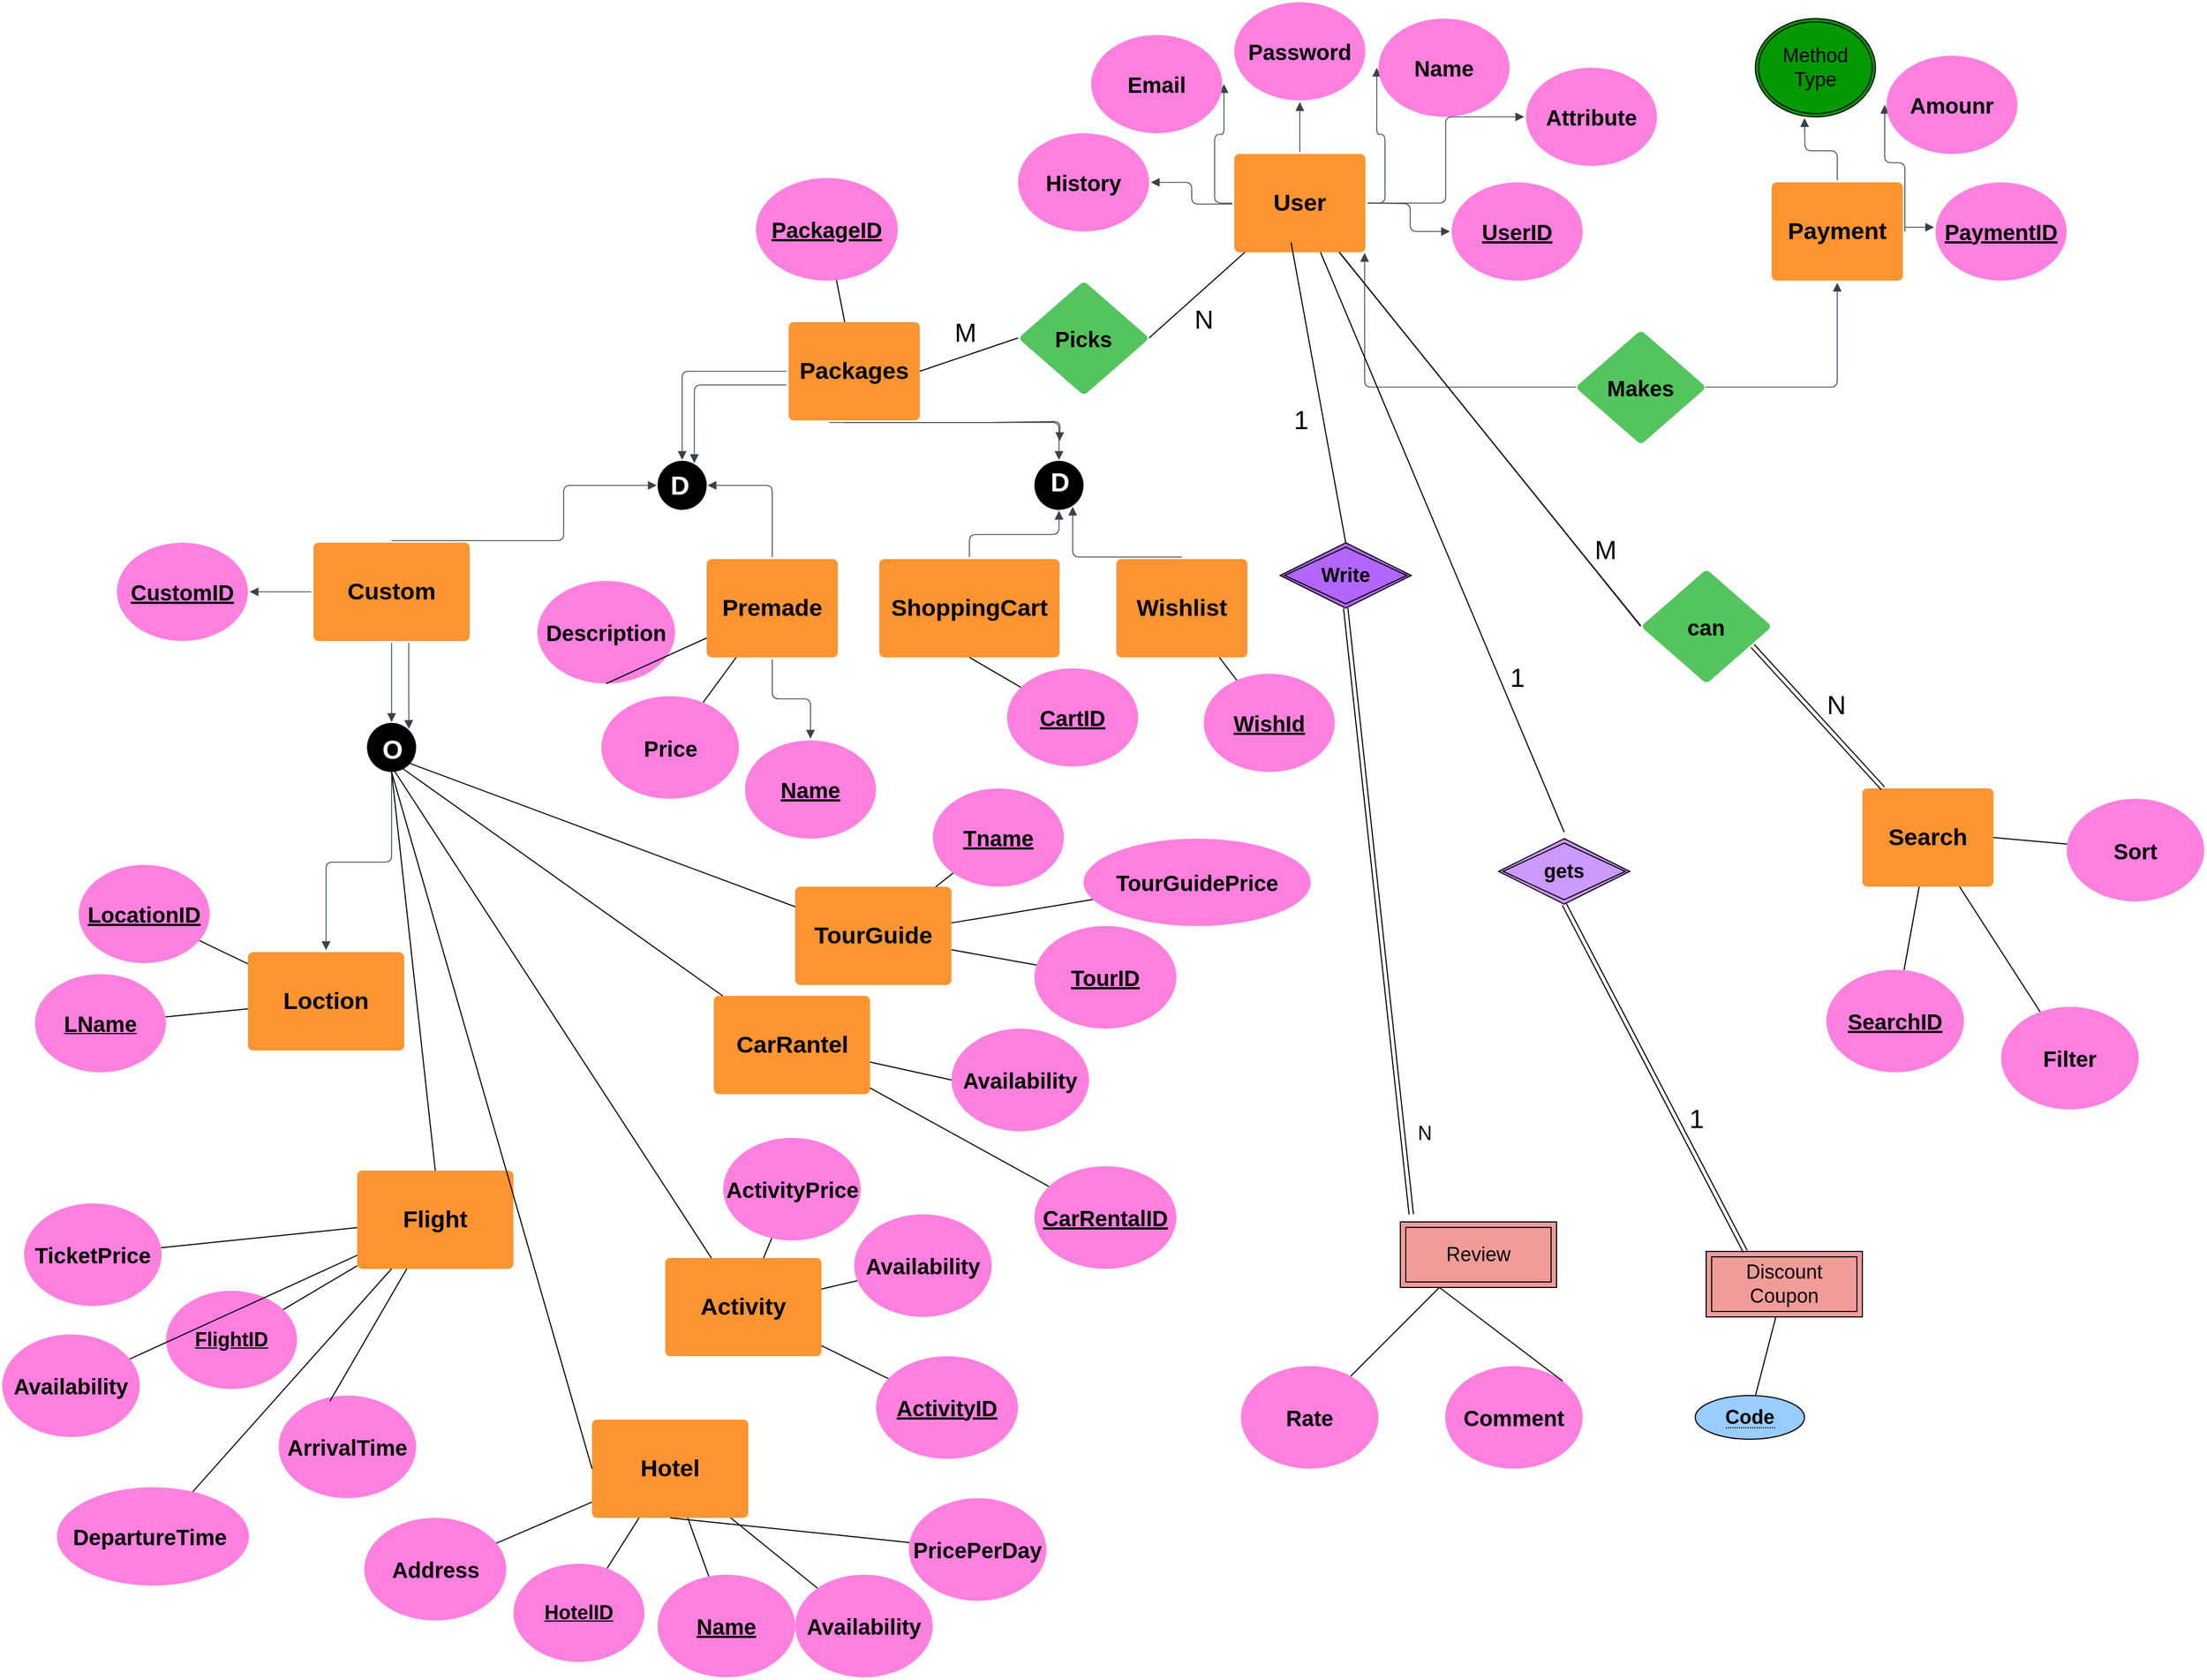 <mxfile version="24.6.4" type="github">
  <diagram name="Page-1" id="byTkU_CuafjEMVBh8lMS">
    <mxGraphModel dx="3119" dy="2663" grid="1" gridSize="10" guides="1" tooltips="1" connect="1" arrows="1" fold="1" page="1" pageScale="1" pageWidth="850" pageHeight="1100" math="0" shadow="0">
      <root>
        <mxCell id="0" />
        <mxCell id="1" parent="0" />
        <mxCell id="Vm0NTs8RJYQJ-9ndtkTR-4" value="Packages" style="html=1;overflow=block;blockSpacing=1;whiteSpace=wrap;fontSize=21.7;fontStyle=1;spacing=3.8;strokeColor=#unset;fillOpacity=100;rounded=1;absoluteArcSize=1;arcSize=9;fillColor=#fc9432;strokeWidth=3.8;lucidId=EXbSRTPvuF5~;" vertex="1" parent="1">
          <mxGeometry x="-30" y="-157" width="120" height="90" as="geometry" />
        </mxCell>
        <mxCell id="Vm0NTs8RJYQJ-9ndtkTR-5" value="Attribute" style="html=1;overflow=block;blockSpacing=1;whiteSpace=wrap;ellipse;fontSize=20;fontStyle=1;spacing=3.8;strokeColor=#unset;fillOpacity=100;rounded=1;absoluteArcSize=1;arcSize=9;fillColor=#ff80df;strokeWidth=3;lucidId=LXbST5yNqJqy;" vertex="1" parent="1">
          <mxGeometry x="645" y="-390" width="120" height="90" as="geometry" />
        </mxCell>
        <mxCell id="Vm0NTs8RJYQJ-9ndtkTR-7" value="User" style="html=1;overflow=block;blockSpacing=1;whiteSpace=wrap;fontSize=21.7;fontStyle=1;spacing=3.8;strokeColor=#unset;fillOpacity=100;rounded=1;absoluteArcSize=1;arcSize=9;fillColor=#fc9432;strokeWidth=3.8;lucidId=YZbSYnz.0J.2;" vertex="1" parent="1">
          <mxGeometry x="378" y="-311" width="120" height="90" as="geometry" />
        </mxCell>
        <mxCell id="Vm0NTs8RJYQJ-9ndtkTR-8" value="" style="html=1;jettySize=18;whiteSpace=wrap;fontSize=13;strokeColor=#3a414a;strokeOpacity=100;strokeWidth=0.8;rounded=1;arcSize=12;edgeStyle=orthogonalEdgeStyle;startArrow=none;endArrow=block;endFill=1;exitX=1.016;exitY=0.5;exitPerimeter=0;entryX=-0.013;entryY=0.5;entryPerimeter=0;lucidId=7ZbSB_53zHlx;" edge="1" parent="1" source="Vm0NTs8RJYQJ-9ndtkTR-7" target="Vm0NTs8RJYQJ-9ndtkTR-9">
          <mxGeometry width="100" height="100" relative="1" as="geometry">
            <Array as="points" />
          </mxGeometry>
        </mxCell>
        <mxCell id="Vm0NTs8RJYQJ-9ndtkTR-9" value="Name" style="html=1;overflow=block;blockSpacing=1;whiteSpace=wrap;ellipse;fontSize=20;fontStyle=1;spacing=3.8;strokeColor=#unset;fillOpacity=100;rounded=1;absoluteArcSize=1;arcSize=9;fillColor=#ff80df;strokeWidth=3;lucidId=.ZbSdwqlzhHT;" vertex="1" parent="1">
          <mxGeometry x="510" y="-435" width="120" height="90" as="geometry" />
        </mxCell>
        <mxCell id="Vm0NTs8RJYQJ-9ndtkTR-10" value="" style="html=1;jettySize=18;whiteSpace=wrap;fontSize=13;strokeColor=#3a414a;strokeOpacity=100;strokeWidth=0.8;rounded=1;arcSize=12;edgeStyle=orthogonalEdgeStyle;startArrow=none;endArrow=block;endFill=1;exitX=0.5;exitY=-0.021;exitPerimeter=0;entryX=0.5;entryY=1.017;entryPerimeter=0;lucidId=z0bSmeC-49aR;" edge="1" parent="1" source="Vm0NTs8RJYQJ-9ndtkTR-7" target="Vm0NTs8RJYQJ-9ndtkTR-11">
          <mxGeometry width="100" height="100" relative="1" as="geometry">
            <Array as="points" />
          </mxGeometry>
        </mxCell>
        <mxCell id="Vm0NTs8RJYQJ-9ndtkTR-11" value="Password" style="html=1;overflow=block;blockSpacing=1;whiteSpace=wrap;ellipse;fontSize=20;fontStyle=1;spacing=3.8;strokeColor=#unset;fillOpacity=100;rounded=1;absoluteArcSize=1;arcSize=9;fillColor=#ff80df;strokeWidth=3;lucidId=B0bS5aiGuGeA;" vertex="1" parent="1">
          <mxGeometry x="378" y="-450" width="120" height="90" as="geometry" />
        </mxCell>
        <mxCell id="Vm0NTs8RJYQJ-9ndtkTR-12" value="" style="html=1;jettySize=18;whiteSpace=wrap;fontSize=13;strokeColor=#3a414a;strokeOpacity=100;strokeWidth=0.8;rounded=1;arcSize=12;edgeStyle=orthogonalEdgeStyle;startArrow=none;endArrow=block;endFill=1;exitX=-0.016;exitY=0.5;exitPerimeter=0;entryX=1.013;entryY=0.5;entryPerimeter=0;lucidId=P0bSBHweQ1nK;" edge="1" parent="1" source="Vm0NTs8RJYQJ-9ndtkTR-7" target="Vm0NTs8RJYQJ-9ndtkTR-13">
          <mxGeometry width="100" height="100" relative="1" as="geometry">
            <Array as="points" />
          </mxGeometry>
        </mxCell>
        <mxCell id="Vm0NTs8RJYQJ-9ndtkTR-13" value="Email" style="html=1;overflow=block;blockSpacing=1;whiteSpace=wrap;ellipse;fontSize=20;fontStyle=1;spacing=3.8;strokeColor=#unset;fillOpacity=100;rounded=1;absoluteArcSize=1;arcSize=9;fillColor=#ff80df;strokeWidth=3;lucidId=Q0bS8uSgB5ad;" vertex="1" parent="1">
          <mxGeometry x="247" y="-420" width="120" height="90" as="geometry" />
        </mxCell>
        <mxCell id="Vm0NTs8RJYQJ-9ndtkTR-14" value="History" style="html=1;overflow=block;blockSpacing=1;whiteSpace=wrap;ellipse;fontSize=20;fontStyle=1;spacing=3.8;strokeColor=#unset;fillOpacity=100;rounded=1;absoluteArcSize=1;arcSize=9;fillColor=#ff80df;strokeWidth=3;lucidId=40bSq5ca8X3i;" vertex="1" parent="1">
          <mxGeometry x="180" y="-330" width="120" height="90" as="geometry" />
        </mxCell>
        <mxCell id="Vm0NTs8RJYQJ-9ndtkTR-15" value="" style="html=1;jettySize=18;whiteSpace=wrap;fontSize=13;strokeColor=#3a414a;strokeOpacity=100;strokeWidth=0.8;rounded=1;arcSize=12;edgeStyle=orthogonalEdgeStyle;startArrow=none;endArrow=block;endFill=1;exitX=1.016;exitY=0.5;exitPerimeter=0;entryX=-0.013;entryY=0.5;entryPerimeter=0;lucidId=g2bSK4_5geZV;" edge="1" parent="1" source="Vm0NTs8RJYQJ-9ndtkTR-7" target="Vm0NTs8RJYQJ-9ndtkTR-5">
          <mxGeometry width="100" height="100" relative="1" as="geometry">
            <Array as="points" />
          </mxGeometry>
        </mxCell>
        <mxCell id="Vm0NTs8RJYQJ-9ndtkTR-16" value="" style="html=1;jettySize=18;whiteSpace=wrap;fontSize=13;strokeColor=#3a414a;strokeOpacity=100;strokeWidth=0.8;rounded=1;arcSize=12;edgeStyle=orthogonalEdgeStyle;startArrow=none;endArrow=block;endFill=1;exitX=-0.016;exitY=0.51;exitPerimeter=0;entryX=1.013;entryY=0.5;entryPerimeter=0;lucidId=s2bSZxYVvQl6;" edge="1" parent="1" source="Vm0NTs8RJYQJ-9ndtkTR-7" target="Vm0NTs8RJYQJ-9ndtkTR-14">
          <mxGeometry width="100" height="100" relative="1" as="geometry">
            <Array as="points" />
          </mxGeometry>
        </mxCell>
        <mxCell id="Vm0NTs8RJYQJ-9ndtkTR-17" value="UserID" style="html=1;overflow=block;blockSpacing=1;whiteSpace=wrap;ellipse;fontSize=20;fontStyle=5;spacing=3.8;strokeColor=#unset;fillOpacity=100;rounded=1;absoluteArcSize=1;arcSize=9;fillColor=#ff80df;strokeWidth=3;lucidId=K2bSB_i5KHz1;" vertex="1" parent="1">
          <mxGeometry x="577" y="-285" width="120" height="90" as="geometry" />
        </mxCell>
        <mxCell id="Vm0NTs8RJYQJ-9ndtkTR-18" value="" style="html=1;jettySize=18;whiteSpace=wrap;fontSize=13;strokeColor=#3a414a;strokeOpacity=100;strokeWidth=0.8;rounded=1;arcSize=12;edgeStyle=orthogonalEdgeStyle;startArrow=none;endArrow=block;endFill=1;entryX=-0.013;entryY=0.5;entryPerimeter=0;lucidId=p3bSpB0GtI6B;" edge="1" parent="1" target="Vm0NTs8RJYQJ-9ndtkTR-17">
          <mxGeometry width="100" height="100" relative="1" as="geometry">
            <Array as="points" />
            <mxPoint x="500" y="-266" as="sourcePoint" />
          </mxGeometry>
        </mxCell>
        <mxCell id="Vm0NTs8RJYQJ-9ndtkTR-19" value="Payment" style="html=1;overflow=block;blockSpacing=1;whiteSpace=wrap;fontSize=21.7;fontStyle=1;spacing=3.8;strokeColor=#unset;fillOpacity=100;rounded=1;absoluteArcSize=1;arcSize=9;fillColor=#fc9432;strokeWidth=3.8;lucidId=H3bSISB6gANE;" vertex="1" parent="1">
          <mxGeometry x="870" y="-285" width="120" height="90" as="geometry" />
        </mxCell>
        <mxCell id="Vm0NTs8RJYQJ-9ndtkTR-20" value="" style="html=1;jettySize=18;whiteSpace=wrap;fontSize=13;strokeColor=#3a414a;strokeOpacity=100;strokeWidth=0.8;rounded=1;arcSize=12;edgeStyle=orthogonalEdgeStyle;startArrow=none;endArrow=block;endFill=1;exitX=1.016;exitY=0.5;exitPerimeter=0;entryX=-0.013;entryY=0.5;entryPerimeter=0;lucidId=S3bS1qOYDaAQ;" edge="1" parent="1" source="Vm0NTs8RJYQJ-9ndtkTR-19" target="Vm0NTs8RJYQJ-9ndtkTR-21">
          <mxGeometry width="100" height="100" relative="1" as="geometry">
            <Array as="points" />
          </mxGeometry>
        </mxCell>
        <mxCell id="Vm0NTs8RJYQJ-9ndtkTR-21" value="Amounr" style="html=1;overflow=block;blockSpacing=1;whiteSpace=wrap;ellipse;fontSize=20;fontStyle=1;spacing=3.8;strokeColor=#unset;fillOpacity=100;rounded=1;absoluteArcSize=1;arcSize=9;fillColor=#ff80df;strokeWidth=3;lucidId=T3bSajYixnc.;" vertex="1" parent="1">
          <mxGeometry x="975" y="-401" width="120" height="90" as="geometry" />
        </mxCell>
        <mxCell id="Vm0NTs8RJYQJ-9ndtkTR-22" value="" style="html=1;jettySize=18;whiteSpace=wrap;fontSize=13;strokeColor=#3a414a;strokeOpacity=100;strokeWidth=0.8;rounded=1;arcSize=12;edgeStyle=orthogonalEdgeStyle;startArrow=none;endArrow=block;endFill=1;exitX=0.5;exitY=-0.021;exitPerimeter=0;entryX=0.5;entryY=1.013;entryPerimeter=0;lucidId=73bSU-ACj_br;" edge="1" parent="1" source="Vm0NTs8RJYQJ-9ndtkTR-19">
          <mxGeometry width="100" height="100" relative="1" as="geometry">
            <Array as="points" />
            <mxPoint x="900" y="-343.83" as="targetPoint" />
          </mxGeometry>
        </mxCell>
        <mxCell id="Vm0NTs8RJYQJ-9ndtkTR-24" value="PaymentID" style="html=1;overflow=block;blockSpacing=1;whiteSpace=wrap;ellipse;fontSize=20;fontStyle=5;spacing=3.8;strokeColor=#unset;fillOpacity=100;rounded=1;absoluteArcSize=1;arcSize=9;fillColor=#ff80df;strokeWidth=3;lucidId=o4bSwxFCyNxO;" vertex="1" parent="1">
          <mxGeometry x="1020" y="-285" width="120" height="90" as="geometry" />
        </mxCell>
        <mxCell id="Vm0NTs8RJYQJ-9ndtkTR-25" value="" style="html=1;jettySize=18;whiteSpace=wrap;fontSize=13;strokeColor=#3a414a;strokeOpacity=100;strokeWidth=0.8;rounded=1;arcSize=12;edgeStyle=orthogonalEdgeStyle;startArrow=none;endArrow=block;endFill=1;exitX=1.016;exitY=0.457;exitPerimeter=0;entryX=-0.011;entryY=0.457;entryPerimeter=0;lucidId=c5bSAEdrJj4_;" edge="1" parent="1" source="Vm0NTs8RJYQJ-9ndtkTR-19" target="Vm0NTs8RJYQJ-9ndtkTR-24">
          <mxGeometry width="100" height="100" relative="1" as="geometry">
            <Array as="points" />
          </mxGeometry>
        </mxCell>
        <mxCell id="Vm0NTs8RJYQJ-9ndtkTR-26" value="Makes" style="html=1;overflow=block;blockSpacing=1;whiteSpace=wrap;shape=rhombus;fontSize=20;fontStyle=1;spacing=3.8;strokeColor=#unset;fillOpacity=100;rounded=1;absoluteArcSize=1;arcSize=9;fillColor=#54c45e;strokeWidth=2.3;lucidId=t5bSBTf5RIRk;" vertex="1" parent="1">
          <mxGeometry x="690" y="-150" width="120" height="105" as="geometry" />
        </mxCell>
        <mxCell id="Vm0NTs8RJYQJ-9ndtkTR-27" value="" style="html=1;jettySize=18;whiteSpace=wrap;fontSize=13;strokeColor=#3a414a;strokeOpacity=100;strokeWidth=0.8;rounded=1;arcSize=12;edgeStyle=orthogonalEdgeStyle;startArrow=none;endArrow=block;endFill=1;exitX=0.992;exitY=0.5;exitPerimeter=0;entryX=0.5;entryY=1.021;entryPerimeter=0;lucidId=G5bSSvBuG59.;" edge="1" parent="1" source="Vm0NTs8RJYQJ-9ndtkTR-26" target="Vm0NTs8RJYQJ-9ndtkTR-19">
          <mxGeometry width="100" height="100" relative="1" as="geometry">
            <Array as="points" />
          </mxGeometry>
        </mxCell>
        <mxCell id="Vm0NTs8RJYQJ-9ndtkTR-28" value="" style="html=1;jettySize=18;whiteSpace=wrap;fontSize=13;strokeColor=#3a414a;strokeOpacity=100;strokeWidth=0.8;rounded=1;arcSize=12;edgeStyle=orthogonalEdgeStyle;startArrow=none;endArrow=block;endFill=1;exitX=0.008;exitY=0.5;exitPerimeter=0;entryX=0.994;entryY=1.007;entryPerimeter=0;lucidId=P5bSblzbQpNB;" edge="1" parent="1" source="Vm0NTs8RJYQJ-9ndtkTR-26" target="Vm0NTs8RJYQJ-9ndtkTR-7">
          <mxGeometry width="100" height="100" relative="1" as="geometry">
            <Array as="points" />
          </mxGeometry>
        </mxCell>
        <mxCell id="Vm0NTs8RJYQJ-9ndtkTR-29" value="Picks" style="html=1;overflow=block;blockSpacing=1;whiteSpace=wrap;shape=rhombus;fontSize=20;fontStyle=1;spacing=3.8;strokeColor=#unset;fillOpacity=100;rounded=1;absoluteArcSize=1;arcSize=9;fillColor=#54c45e;strokeWidth=2.3;lucidId=t6bSnjCEv3h0;" vertex="1" parent="1">
          <mxGeometry x="180" y="-195" width="120" height="105" as="geometry" />
        </mxCell>
        <mxCell id="Vm0NTs8RJYQJ-9ndtkTR-32" value="" style="html=1;overflow=block;blockSpacing=1;whiteSpace=wrap;ellipse;fontSize=13;spacing=0;strokeColor=#unset;rounded=1;absoluteArcSize=1;arcSize=9;fillColor=#unset;strokeWidth=NaN;lucidId=Z7bSfsD_dlJJ;" vertex="1" parent="1">
          <mxGeometry x="-150" y="-30" width="45" height="45" as="geometry" />
        </mxCell>
        <mxCell id="Vm0NTs8RJYQJ-9ndtkTR-33" value="Custom" style="html=1;overflow=block;blockSpacing=1;whiteSpace=wrap;fontSize=21.7;fontStyle=1;spacing=3.8;strokeColor=#unset;fillOpacity=100;rounded=1;absoluteArcSize=1;arcSize=9;fillColor=#fc9432;strokeWidth=3.8;lucidId=c9bSj~b5tVVE;" vertex="1" parent="1">
          <mxGeometry x="-465" y="45" width="143" height="90" as="geometry" />
        </mxCell>
        <mxCell id="Vm0NTs8RJYQJ-9ndtkTR-34" value="Premade" style="html=1;overflow=block;blockSpacing=1;whiteSpace=wrap;fontSize=21.7;fontStyle=1;spacing=3.8;strokeColor=#unset;fillOpacity=100;rounded=1;absoluteArcSize=1;arcSize=9;fillColor=#fc9432;strokeWidth=3.8;lucidId=n9bSdfL6wLLt;" vertex="1" parent="1">
          <mxGeometry x="-105" y="60" width="120" height="90" as="geometry" />
        </mxCell>
        <mxCell id="Vm0NTs8RJYQJ-9ndtkTR-35" value="" style="html=1;jettySize=18;whiteSpace=wrap;fontSize=13;strokeColor=#3a414a;strokeOpacity=100;strokeWidth=0.8;rounded=1;arcSize=12;edgeStyle=orthogonalEdgeStyle;startArrow=none;endArrow=block;endFill=1;exitX=0.5;exitY=-0.021;exitPerimeter=0;entryX=-0.017;entryY=0.5;entryPerimeter=0;lucidId=X-bSeMrTPJao;" edge="1" parent="1" source="Vm0NTs8RJYQJ-9ndtkTR-33" target="Vm0NTs8RJYQJ-9ndtkTR-32">
          <mxGeometry width="100" height="100" relative="1" as="geometry">
            <Array as="points" />
          </mxGeometry>
        </mxCell>
        <mxCell id="Vm0NTs8RJYQJ-9ndtkTR-36" value="" style="html=1;jettySize=18;whiteSpace=wrap;fontSize=13;strokeColor=#3a414a;strokeOpacity=100;strokeWidth=0.8;rounded=1;arcSize=12;edgeStyle=orthogonalEdgeStyle;startArrow=none;endArrow=block;endFill=1;exitX=0.5;exitY=-0.021;exitPerimeter=0;entryX=1.017;entryY=0.5;entryPerimeter=0;lucidId=4-bSxH5LNiTz;" edge="1" parent="1" source="Vm0NTs8RJYQJ-9ndtkTR-34" target="Vm0NTs8RJYQJ-9ndtkTR-32">
          <mxGeometry width="100" height="100" relative="1" as="geometry">
            <Array as="points" />
          </mxGeometry>
        </mxCell>
        <mxCell id="Vm0NTs8RJYQJ-9ndtkTR-37" value="" style="html=1;jettySize=18;whiteSpace=wrap;fontSize=13;strokeColor=#3a414a;strokeOpacity=100;strokeWidth=0.8;rounded=1;arcSize=12;edgeStyle=orthogonalEdgeStyle;startArrow=none;endArrow=block;endFill=1;exitX=0.424;exitY=1.021;exitPerimeter=0;entryX=0.5;entryY=-0.017;entryPerimeter=0;lucidId=t_bS~11_V2eZ;" edge="1" parent="1" source="Vm0NTs8RJYQJ-9ndtkTR-4" target="Vm0NTs8RJYQJ-9ndtkTR-41">
          <mxGeometry width="100" height="100" relative="1" as="geometry">
            <Array as="points" />
          </mxGeometry>
        </mxCell>
        <mxCell id="Vm0NTs8RJYQJ-9ndtkTR-38" value="" style="html=1;jettySize=18;whiteSpace=wrap;fontSize=13;strokeColor=#3a414a;strokeOpacity=100;strokeWidth=0.8;rounded=1;arcSize=12;edgeStyle=orthogonalEdgeStyle;startArrow=none;endArrow=block;endFill=1;exitX=-0.016;exitY=0.5;exitPerimeter=0;entryX=0.5;entryY=-0.017;entryPerimeter=0;lucidId=d~bSR4m6u5LU;" edge="1" parent="1" source="Vm0NTs8RJYQJ-9ndtkTR-4" target="Vm0NTs8RJYQJ-9ndtkTR-32">
          <mxGeometry width="100" height="100" relative="1" as="geometry">
            <Array as="points" />
          </mxGeometry>
        </mxCell>
        <mxCell id="Vm0NTs8RJYQJ-9ndtkTR-39" value="" style="html=1;jettySize=18;whiteSpace=wrap;fontSize=13;strokeColor=#3a414a;strokeOpacity=100;strokeWidth=0.8;rounded=1;arcSize=12;edgeStyle=orthogonalEdgeStyle;startArrow=none;endArrow=block;endFill=1;exitX=-0.016;exitY=0.639;exitPerimeter=0;entryX=0.748;entryY=0.047;entryPerimeter=0;lucidId=V~bS01zuuZ.E;" edge="1" parent="1" source="Vm0NTs8RJYQJ-9ndtkTR-4" target="Vm0NTs8RJYQJ-9ndtkTR-32">
          <mxGeometry width="100" height="100" relative="1" as="geometry">
            <Array as="points" />
          </mxGeometry>
        </mxCell>
        <mxCell id="Vm0NTs8RJYQJ-9ndtkTR-40" value="ShoppingCart" style="html=1;overflow=block;blockSpacing=1;whiteSpace=wrap;fontSize=21.7;fontStyle=1;spacing=3.8;strokeColor=#unset;fillOpacity=100;rounded=1;absoluteArcSize=1;arcSize=9;fillColor=#fc9432;strokeWidth=3.8;lucidId=lacS7fBotPXL;" vertex="1" parent="1">
          <mxGeometry x="53" y="60" width="165" height="90" as="geometry" />
        </mxCell>
        <mxCell id="Vm0NTs8RJYQJ-9ndtkTR-41" value="" style="html=1;overflow=block;blockSpacing=1;whiteSpace=wrap;ellipse;fontSize=13;spacing=0;strokeColor=#unset;rounded=1;absoluteArcSize=1;arcSize=9;fillColor=#unset;strokeWidth=NaN;lucidId=ebcSCifTSt10;" vertex="1" parent="1">
          <mxGeometry x="195" y="-30" width="45" height="45" as="geometry" />
        </mxCell>
        <mxCell id="Vm0NTs8RJYQJ-9ndtkTR-42" value="" style="html=1;jettySize=18;whiteSpace=wrap;fontSize=13;strokeColor=#3a414a;strokeOpacity=100;strokeWidth=0.8;rounded=1;arcSize=12;edgeStyle=orthogonalEdgeStyle;startArrow=none;endArrow=block;endFill=1;exitX=0.308;exitY=1.021;exitPerimeter=0;lucidId=GbcSAAmsF-ua;" edge="1" parent="1" source="Vm0NTs8RJYQJ-9ndtkTR-4">
          <mxGeometry width="100" height="100" relative="1" as="geometry">
            <Array as="points" />
            <mxPoint x="218" y="-48" as="targetPoint" />
          </mxGeometry>
        </mxCell>
        <mxCell id="Vm0NTs8RJYQJ-9ndtkTR-43" value="" style="html=1;jettySize=18;whiteSpace=wrap;fontSize=13;strokeColor=#3a414a;strokeOpacity=100;strokeWidth=0.8;rounded=1;arcSize=12;edgeStyle=orthogonalEdgeStyle;startArrow=none;endArrow=block;endFill=1;exitX=0.5;exitY=-0.021;exitPerimeter=0;entryX=0.5;entryY=1.017;entryPerimeter=0;lucidId=pccSZMdmMqzK;" edge="1" parent="1" source="Vm0NTs8RJYQJ-9ndtkTR-40" target="Vm0NTs8RJYQJ-9ndtkTR-41">
          <mxGeometry width="100" height="100" relative="1" as="geometry">
            <Array as="points" />
          </mxGeometry>
        </mxCell>
        <mxCell id="Vm0NTs8RJYQJ-9ndtkTR-44" value="" style="html=1;jettySize=18;whiteSpace=wrap;fontSize=13;strokeColor=#3a414a;strokeOpacity=100;strokeWidth=0.8;rounded=1;arcSize=12;edgeStyle=orthogonalEdgeStyle;startArrow=none;endArrow=block;endFill=1;exitX=0.5;exitY=-0.021;exitPerimeter=0;entryX=0.779;entryY=0.935;entryPerimeter=0;lucidId=KccS8-PlDSSm;" edge="1" parent="1" source="Vm0NTs8RJYQJ-9ndtkTR-45" target="Vm0NTs8RJYQJ-9ndtkTR-41">
          <mxGeometry width="100" height="100" relative="1" as="geometry">
            <Array as="points" />
          </mxGeometry>
        </mxCell>
        <mxCell id="Vm0NTs8RJYQJ-9ndtkTR-45" value="Wishlist" style="html=1;overflow=block;blockSpacing=1;whiteSpace=wrap;fontSize=21.7;fontStyle=1;spacing=3.8;strokeColor=#unset;fillOpacity=100;rounded=1;absoluteArcSize=1;arcSize=9;fillColor=#fc9432;strokeWidth=3.8;lucidId=4ccS9uwuvIcF;" vertex="1" parent="1">
          <mxGeometry x="270" y="60" width="120" height="90" as="geometry" />
        </mxCell>
        <mxCell id="Vm0NTs8RJYQJ-9ndtkTR-46" value="" style="html=1;jettySize=18;whiteSpace=wrap;fontSize=13;strokeColor=#3a414a;strokeOpacity=100;strokeWidth=0.8;rounded=1;arcSize=12;edgeStyle=orthogonalEdgeStyle;startArrow=none;endArrow=block;endFill=1;exitX=0.5;exitY=1.021;exitPerimeter=0;entryX=0.5;entryY=-0.017;entryPerimeter=0;lucidId=ydcS17Yk8-ik;" edge="1" parent="1" source="Vm0NTs8RJYQJ-9ndtkTR-34" target="Vm0NTs8RJYQJ-9ndtkTR-47">
          <mxGeometry width="100" height="100" relative="1" as="geometry">
            <Array as="points" />
          </mxGeometry>
        </mxCell>
        <mxCell id="Vm0NTs8RJYQJ-9ndtkTR-47" value="Name" style="html=1;overflow=block;blockSpacing=1;whiteSpace=wrap;ellipse;fontSize=20;fontStyle=5;spacing=3.8;strokeColor=#unset;fillOpacity=100;rounded=1;absoluteArcSize=1;arcSize=9;fillColor=#ff80df;strokeWidth=3;lucidId=zdcS_5YsuzHu;" vertex="1" parent="1">
          <mxGeometry x="-70" y="226" width="120" height="90" as="geometry" />
        </mxCell>
        <mxCell id="Vm0NTs8RJYQJ-9ndtkTR-50" value="" style="html=1;overflow=block;blockSpacing=1;whiteSpace=wrap;ellipse;fontSize=13;spacing=0;strokeColor=#unset;rounded=1;absoluteArcSize=1;arcSize=9;fillColor=#unset;strokeWidth=NaN;lucidId=mecSIqeCl7Q~;" vertex="1" parent="1">
          <mxGeometry x="-416" y="210" width="45" height="45" as="geometry" />
        </mxCell>
        <mxCell id="Vm0NTs8RJYQJ-9ndtkTR-51" value="" style="html=1;jettySize=18;whiteSpace=wrap;fontSize=13;strokeColor=#3a414a;strokeOpacity=100;strokeWidth=0.8;rounded=1;arcSize=12;edgeStyle=orthogonalEdgeStyle;startArrow=none;endArrow=block;endFill=1;exitX=0.5;exitY=1.021;exitPerimeter=0;entryX=0.5;entryY=-0.017;entryPerimeter=0;lucidId=MecSACMptSeD;" edge="1" parent="1" source="Vm0NTs8RJYQJ-9ndtkTR-33" target="Vm0NTs8RJYQJ-9ndtkTR-50">
          <mxGeometry width="100" height="100" relative="1" as="geometry">
            <Array as="points" />
          </mxGeometry>
        </mxCell>
        <mxCell id="Vm0NTs8RJYQJ-9ndtkTR-52" value="" style="html=1;jettySize=18;whiteSpace=wrap;fontSize=13;strokeColor=#3a414a;strokeOpacity=100;strokeWidth=0.8;rounded=1;arcSize=12;edgeStyle=orthogonalEdgeStyle;startArrow=none;endArrow=block;endFill=1;exitX=0.61;exitY=1.021;exitPerimeter=0;entryX=0.851;entryY=0.123;entryPerimeter=0;lucidId=WecSRI1ZPvf6;" edge="1" parent="1" source="Vm0NTs8RJYQJ-9ndtkTR-33" target="Vm0NTs8RJYQJ-9ndtkTR-50">
          <mxGeometry width="100" height="100" relative="1" as="geometry">
            <Array as="points" />
          </mxGeometry>
        </mxCell>
        <mxCell id="Vm0NTs8RJYQJ-9ndtkTR-53" value="" style="html=1;jettySize=18;whiteSpace=wrap;fontSize=13;strokeColor=#3a414a;strokeOpacity=100;strokeWidth=0.8;rounded=1;arcSize=12;edgeStyle=orthogonalEdgeStyle;startArrow=none;endArrow=block;endFill=1;exitX=0.5;exitY=1.017;exitPerimeter=0;entryX=0.5;entryY=-0.021;entryPerimeter=0;lucidId=ofcSEcDCbg9C;" edge="1" parent="1" source="Vm0NTs8RJYQJ-9ndtkTR-50" target="Vm0NTs8RJYQJ-9ndtkTR-54">
          <mxGeometry width="100" height="100" relative="1" as="geometry">
            <Array as="points" />
          </mxGeometry>
        </mxCell>
        <mxCell id="Vm0NTs8RJYQJ-9ndtkTR-54" value="Loction" style="html=1;overflow=block;blockSpacing=1;whiteSpace=wrap;fontSize=21.7;fontStyle=1;spacing=3.8;strokeColor=#unset;fillOpacity=100;rounded=1;absoluteArcSize=1;arcSize=9;fillColor=#fc9432;strokeWidth=3.8;lucidId=BfcSjeGFZSBU;" vertex="1" parent="1">
          <mxGeometry x="-525" y="420" width="143" height="90" as="geometry" />
        </mxCell>
        <mxCell id="Vm0NTs8RJYQJ-9ndtkTR-56" value="&lt;span style=&quot;font-size: 20px;&quot;&gt;&lt;u&gt;&lt;b&gt;LocationID&lt;/b&gt;&lt;/u&gt;&lt;/span&gt;" style="html=1;overflow=block;blockSpacing=1;whiteSpace=wrap;ellipse;fontSize=13;spacing=3.8;strokeColor=#unset;fillOpacity=100;rounded=1;absoluteArcSize=1;arcSize=9;fillColor=#ff80df;strokeWidth=3;lucidId=jgcSdZYEXkRP;" vertex="1" parent="1">
          <mxGeometry x="-680" y="340" width="120" height="90" as="geometry" />
        </mxCell>
        <mxCell id="Vm0NTs8RJYQJ-9ndtkTR-57" value="" style="html=1;jettySize=18;whiteSpace=wrap;fontSize=13;strokeColor=#3a414a;strokeOpacity=100;strokeWidth=0.8;rounded=1;arcSize=12;edgeStyle=orthogonalEdgeStyle;startArrow=none;endArrow=block;endFill=1;exitX=-0.013;exitY=0.5;exitPerimeter=0;entryX=1.013;entryY=0.5;entryPerimeter=0;lucidId=mgcSI3pbHQ-h;" edge="1" parent="1" source="Vm0NTs8RJYQJ-9ndtkTR-33" target="Vm0NTs8RJYQJ-9ndtkTR-58">
          <mxGeometry width="100" height="100" relative="1" as="geometry">
            <Array as="points" />
          </mxGeometry>
        </mxCell>
        <mxCell id="Vm0NTs8RJYQJ-9ndtkTR-58" value="CustomID" style="html=1;overflow=block;blockSpacing=1;whiteSpace=wrap;ellipse;fontSize=20;fontStyle=5;spacing=3.8;strokeColor=#unset;fillOpacity=100;rounded=1;absoluteArcSize=1;arcSize=9;fillColor=#ff80df;strokeWidth=3;lucidId=ngcS6lekjzUb;" vertex="1" parent="1">
          <mxGeometry x="-645" y="45" width="120" height="90" as="geometry" />
        </mxCell>
        <mxCell id="Vm0NTs8RJYQJ-9ndtkTR-61" value="Flight" style="html=1;overflow=block;blockSpacing=1;whiteSpace=wrap;fontSize=21.7;fontStyle=1;spacing=3.8;strokeColor=#unset;fillOpacity=100;rounded=1;absoluteArcSize=1;arcSize=9;fillColor=#fc9432;strokeWidth=3.8;lucidId=EicSwD~iphg0;" vertex="1" parent="1">
          <mxGeometry x="-425" y="620" width="143" height="90" as="geometry" />
        </mxCell>
        <mxCell id="Vm0NTs8RJYQJ-9ndtkTR-62" value="Hotel" style="html=1;overflow=block;blockSpacing=1;whiteSpace=wrap;fontSize=21.7;fontStyle=1;spacing=3.8;strokeColor=#unset;fillOpacity=100;rounded=1;absoluteArcSize=1;arcSize=9;fillColor=#fc9432;strokeWidth=3.8;lucidId=GicSe4n60r5L;" vertex="1" parent="1">
          <mxGeometry x="-210" y="848" width="143" height="90" as="geometry" />
        </mxCell>
        <mxCell id="Vm0NTs8RJYQJ-9ndtkTR-65" value="&lt;b&gt;&lt;u&gt;&lt;font style=&quot;font-size: 20px;&quot;&gt;LName&lt;/font&gt;&lt;/u&gt;&lt;/b&gt;" style="html=1;overflow=block;blockSpacing=1;whiteSpace=wrap;ellipse;fontSize=13;spacing=3.8;strokeColor=#unset;fillOpacity=100;rounded=1;absoluteArcSize=1;arcSize=9;fillColor=#ff80df;strokeWidth=3;lucidId=PdcSS04874gt;" vertex="1" parent="1">
          <mxGeometry x="-720" y="440" width="120" height="90" as="geometry" />
        </mxCell>
        <mxCell id="Vm0NTs8RJYQJ-9ndtkTR-66" value="" style="endArrow=none;html=1;rounded=0;" edge="1" parent="1" source="Vm0NTs8RJYQJ-9ndtkTR-54" target="Vm0NTs8RJYQJ-9ndtkTR-56">
          <mxGeometry relative="1" as="geometry">
            <mxPoint x="-420" y="470" as="sourcePoint" />
            <mxPoint x="-290" y="463.75" as="targetPoint" />
          </mxGeometry>
        </mxCell>
        <mxCell id="Vm0NTs8RJYQJ-9ndtkTR-68" value="" style="endArrow=none;html=1;rounded=0;" edge="1" parent="1" source="Vm0NTs8RJYQJ-9ndtkTR-54" target="Vm0NTs8RJYQJ-9ndtkTR-65">
          <mxGeometry relative="1" as="geometry">
            <mxPoint x="-400" y="490" as="sourcePoint" />
            <mxPoint x="-240" y="490" as="targetPoint" />
          </mxGeometry>
        </mxCell>
        <mxCell id="Vm0NTs8RJYQJ-9ndtkTR-70" value="&lt;font style=&quot;font-size: 18px;&quot;&gt;&lt;b&gt;&lt;u&gt;HotelID&lt;/u&gt;&lt;/b&gt;&lt;/font&gt;" style="html=1;overflow=block;blockSpacing=1;whiteSpace=wrap;ellipse;fontSize=13;spacing=3.8;strokeColor=#unset;fillOpacity=100;rounded=1;absoluteArcSize=1;arcSize=9;fillColor=#ff80df;strokeWidth=3;lucidId=PdcSS04874gt;" vertex="1" parent="1">
          <mxGeometry x="-282" y="980" width="120" height="90" as="geometry" />
        </mxCell>
        <mxCell id="Vm0NTs8RJYQJ-9ndtkTR-73" value="Price" style="html=1;overflow=block;blockSpacing=1;whiteSpace=wrap;ellipse;fontSize=20;fontStyle=1;spacing=3.8;strokeColor=#unset;fillOpacity=100;rounded=1;absoluteArcSize=1;arcSize=9;fillColor=#ff80df;strokeWidth=3;lucidId=GgcSaqkLiSj-;" vertex="1" parent="1">
          <mxGeometry x="-201.5" y="185.5" width="126" height="94" as="geometry" />
        </mxCell>
        <mxCell id="Vm0NTs8RJYQJ-9ndtkTR-74" value="" style="endArrow=none;html=1;rounded=0;" edge="1" parent="1" source="Vm0NTs8RJYQJ-9ndtkTR-34" target="Vm0NTs8RJYQJ-9ndtkTR-73">
          <mxGeometry relative="1" as="geometry">
            <mxPoint x="-250" y="-220" as="sourcePoint" />
            <mxPoint x="-90" y="-220" as="targetPoint" />
          </mxGeometry>
        </mxCell>
        <mxCell id="Vm0NTs8RJYQJ-9ndtkTR-76" value="&lt;font style=&quot;font-size: 18px;&quot;&gt;&lt;u&gt;&lt;b&gt;FlightID&lt;/b&gt;&lt;/u&gt;&lt;/font&gt;" style="html=1;overflow=block;blockSpacing=1;whiteSpace=wrap;ellipse;fontSize=13;spacing=3.8;strokeColor=#unset;fillOpacity=100;rounded=1;absoluteArcSize=1;arcSize=9;fillColor=#ff80df;strokeWidth=3;lucidId=PdcSS04874gt;" vertex="1" parent="1">
          <mxGeometry x="-600" y="730" width="120" height="90" as="geometry" />
        </mxCell>
        <mxCell id="Vm0NTs8RJYQJ-9ndtkTR-77" value="ArrivalTime" style="html=1;overflow=block;blockSpacing=1;whiteSpace=wrap;ellipse;fontSize=20;fontStyle=1;spacing=3.8;strokeColor=#unset;fillOpacity=100;rounded=1;absoluteArcSize=1;arcSize=9;fillColor=#ff80df;strokeWidth=3;lucidId=GgcSaqkLiSj-;" vertex="1" parent="1">
          <mxGeometry x="-497" y="826" width="126" height="94" as="geometry" />
        </mxCell>
        <mxCell id="Vm0NTs8RJYQJ-9ndtkTR-78" value="DepartureTime&amp;nbsp;" style="html=1;overflow=block;blockSpacing=1;whiteSpace=wrap;ellipse;fontSize=20;fontStyle=1;spacing=3.8;strokeColor=#unset;fillOpacity=100;rounded=1;absoluteArcSize=1;arcSize=9;fillColor=#ff80df;strokeWidth=3;lucidId=GgcSaqkLiSj-;" vertex="1" parent="1">
          <mxGeometry x="-700" y="910" width="176" height="90" as="geometry" />
        </mxCell>
        <mxCell id="Vm0NTs8RJYQJ-9ndtkTR-80" value="&lt;u&gt;Name&lt;/u&gt;" style="html=1;overflow=block;blockSpacing=1;whiteSpace=wrap;ellipse;fontSize=20;fontStyle=1;spacing=3.8;strokeColor=#unset;fillOpacity=100;rounded=1;absoluteArcSize=1;arcSize=9;fillColor=#ff80df;strokeWidth=3;lucidId=GgcSaqkLiSj-;" vertex="1" parent="1">
          <mxGeometry x="-150" y="990" width="126" height="94" as="geometry" />
        </mxCell>
        <mxCell id="Vm0NTs8RJYQJ-9ndtkTR-81" value="Address" style="html=1;overflow=block;blockSpacing=1;whiteSpace=wrap;ellipse;fontSize=20;fontStyle=1;spacing=3.8;strokeColor=#unset;fillOpacity=100;rounded=1;absoluteArcSize=1;arcSize=9;fillColor=#ff80df;strokeWidth=3;lucidId=GgcSaqkLiSj-;" vertex="1" parent="1">
          <mxGeometry x="-418.5" y="938" width="130" height="94" as="geometry" />
        </mxCell>
        <mxCell id="Vm0NTs8RJYQJ-9ndtkTR-86" value="" style="endArrow=none;html=1;rounded=0;exitX=0.5;exitY=1;exitDx=0;exitDy=0;entryX=0;entryY=0.5;entryDx=0;entryDy=0;" edge="1" parent="1" source="Vm0NTs8RJYQJ-9ndtkTR-50" target="Vm0NTs8RJYQJ-9ndtkTR-62">
          <mxGeometry relative="1" as="geometry">
            <mxPoint x="-130" y="530" as="sourcePoint" />
            <mxPoint x="30" y="530" as="targetPoint" />
          </mxGeometry>
        </mxCell>
        <mxCell id="Vm0NTs8RJYQJ-9ndtkTR-87" value="" style="endArrow=none;html=1;rounded=0;" edge="1" parent="1" source="Vm0NTs8RJYQJ-9ndtkTR-76" target="Vm0NTs8RJYQJ-9ndtkTR-61">
          <mxGeometry relative="1" as="geometry">
            <mxPoint x="-560" y="720" as="sourcePoint" />
            <mxPoint x="-400" y="720" as="targetPoint" />
          </mxGeometry>
        </mxCell>
        <mxCell id="Vm0NTs8RJYQJ-9ndtkTR-88" value="" style="endArrow=none;html=1;rounded=0;exitX=0.373;exitY=0.056;exitDx=0;exitDy=0;exitPerimeter=0;" edge="1" parent="1" source="Vm0NTs8RJYQJ-9ndtkTR-77" target="Vm0NTs8RJYQJ-9ndtkTR-61">
          <mxGeometry relative="1" as="geometry">
            <mxPoint x="-480" y="775" as="sourcePoint" />
            <mxPoint x="-320" y="775" as="targetPoint" />
          </mxGeometry>
        </mxCell>
        <mxCell id="Vm0NTs8RJYQJ-9ndtkTR-89" value="" style="endArrow=none;html=1;rounded=0;" edge="1" parent="1" source="Vm0NTs8RJYQJ-9ndtkTR-61" target="Vm0NTs8RJYQJ-9ndtkTR-78">
          <mxGeometry relative="1" as="geometry">
            <mxPoint x="-340" y="770" as="sourcePoint" />
            <mxPoint x="-180" y="770" as="targetPoint" />
          </mxGeometry>
        </mxCell>
        <mxCell id="Vm0NTs8RJYQJ-9ndtkTR-90" value="" style="endArrow=none;html=1;rounded=0;exitX=0.5;exitY=0;exitDx=0;exitDy=0;entryX=0.5;entryY=1;entryDx=0;entryDy=0;" edge="1" parent="1" source="Vm0NTs8RJYQJ-9ndtkTR-61" target="Vm0NTs8RJYQJ-9ndtkTR-50">
          <mxGeometry relative="1" as="geometry">
            <mxPoint x="-390" y="570" as="sourcePoint" />
            <mxPoint x="-230" y="570" as="targetPoint" />
          </mxGeometry>
        </mxCell>
        <mxCell id="Vm0NTs8RJYQJ-9ndtkTR-92" value="" style="endArrow=none;html=1;rounded=0;" edge="1" parent="1" source="Vm0NTs8RJYQJ-9ndtkTR-62" target="Vm0NTs8RJYQJ-9ndtkTR-70">
          <mxGeometry relative="1" as="geometry">
            <mxPoint x="-20" y="630" as="sourcePoint" />
            <mxPoint x="140" y="630" as="targetPoint" />
          </mxGeometry>
        </mxCell>
        <mxCell id="Vm0NTs8RJYQJ-9ndtkTR-93" value="" style="endArrow=none;html=1;rounded=0;" edge="1" parent="1" source="Vm0NTs8RJYQJ-9ndtkTR-80" target="Vm0NTs8RJYQJ-9ndtkTR-62">
          <mxGeometry relative="1" as="geometry">
            <mxPoint x="-240" y="670" as="sourcePoint" />
            <mxPoint x="-80" y="670" as="targetPoint" />
          </mxGeometry>
        </mxCell>
        <mxCell id="Vm0NTs8RJYQJ-9ndtkTR-94" value="" style="endArrow=none;html=1;rounded=0;" edge="1" parent="1" source="Vm0NTs8RJYQJ-9ndtkTR-81" target="Vm0NTs8RJYQJ-9ndtkTR-62">
          <mxGeometry relative="1" as="geometry">
            <mxPoint x="-40" y="730" as="sourcePoint" />
            <mxPoint x="120" y="730" as="targetPoint" />
          </mxGeometry>
        </mxCell>
        <mxCell id="Vm0NTs8RJYQJ-9ndtkTR-95" value="CarRantel" style="html=1;overflow=block;blockSpacing=1;whiteSpace=wrap;fontSize=21.7;fontStyle=1;spacing=3.8;strokeColor=#unset;fillOpacity=100;rounded=1;absoluteArcSize=1;arcSize=9;fillColor=#fc9432;strokeWidth=3.8;lucidId=GicSe4n60r5L;" vertex="1" parent="1">
          <mxGeometry x="-98.5" y="460" width="143" height="90" as="geometry" />
        </mxCell>
        <mxCell id="Vm0NTs8RJYQJ-9ndtkTR-96" value="Activity" style="html=1;overflow=block;blockSpacing=1;whiteSpace=wrap;fontSize=21.7;fontStyle=1;spacing=3.8;strokeColor=#unset;fillOpacity=100;rounded=1;absoluteArcSize=1;arcSize=9;fillColor=#fc9432;strokeWidth=3.8;lucidId=GicSe4n60r5L;" vertex="1" parent="1">
          <mxGeometry x="-143" y="700" width="143" height="90" as="geometry" />
        </mxCell>
        <mxCell id="Vm0NTs8RJYQJ-9ndtkTR-98" value="&lt;u&gt;ActivityID&lt;/u&gt;" style="html=1;overflow=block;blockSpacing=1;whiteSpace=wrap;ellipse;fontSize=20;fontStyle=1;spacing=3.8;strokeColor=#unset;fillOpacity=100;rounded=1;absoluteArcSize=1;arcSize=9;fillColor=#ff80df;strokeWidth=3;lucidId=GgcSaqkLiSj-;" vertex="1" parent="1">
          <mxGeometry x="50" y="790" width="130" height="94" as="geometry" />
        </mxCell>
        <mxCell id="Vm0NTs8RJYQJ-9ndtkTR-99" value="&lt;u&gt;CarRentalID&lt;/u&gt;" style="html=1;overflow=block;blockSpacing=1;whiteSpace=wrap;ellipse;fontSize=20;fontStyle=1;spacing=3.8;strokeColor=#unset;fillOpacity=100;rounded=1;absoluteArcSize=1;arcSize=9;fillColor=#ff80df;strokeWidth=3;lucidId=GgcSaqkLiSj-;" vertex="1" parent="1">
          <mxGeometry x="195" y="616" width="130" height="94" as="geometry" />
        </mxCell>
        <mxCell id="Vm0NTs8RJYQJ-9ndtkTR-100" value="&lt;u&gt;TourID&lt;/u&gt;" style="html=1;overflow=block;blockSpacing=1;whiteSpace=wrap;ellipse;fontSize=20;fontStyle=1;spacing=3.8;strokeColor=#unset;fillOpacity=100;rounded=1;absoluteArcSize=1;arcSize=9;fillColor=#ff80df;strokeWidth=3;lucidId=GgcSaqkLiSj-;" vertex="1" parent="1">
          <mxGeometry x="195" y="396" width="130" height="94" as="geometry" />
        </mxCell>
        <mxCell id="Vm0NTs8RJYQJ-9ndtkTR-102" value="" style="endArrow=none;html=1;rounded=0;" edge="1" parent="1" target="Vm0NTs8RJYQJ-9ndtkTR-96">
          <mxGeometry relative="1" as="geometry">
            <mxPoint x="-400" y="240" as="sourcePoint" />
            <mxPoint x="-240" y="240" as="targetPoint" />
          </mxGeometry>
        </mxCell>
        <mxCell id="Vm0NTs8RJYQJ-9ndtkTR-103" value="" style="endArrow=none;html=1;rounded=0;" edge="1" parent="1" source="Vm0NTs8RJYQJ-9ndtkTR-96" target="Vm0NTs8RJYQJ-9ndtkTR-98">
          <mxGeometry relative="1" as="geometry">
            <mxPoint x="-50" y="730" as="sourcePoint" />
            <mxPoint x="90" y="750" as="targetPoint" />
          </mxGeometry>
        </mxCell>
        <mxCell id="Vm0NTs8RJYQJ-9ndtkTR-104" value="Availability" style="html=1;overflow=block;blockSpacing=1;whiteSpace=wrap;ellipse;fontSize=20;fontStyle=1;spacing=3.8;strokeColor=#unset;fillOpacity=100;rounded=1;absoluteArcSize=1;arcSize=9;fillColor=#ff80df;strokeWidth=3;lucidId=GgcSaqkLiSj-;" vertex="1" parent="1">
          <mxGeometry x="-24" y="990" width="126" height="94" as="geometry" />
        </mxCell>
        <mxCell id="Vm0NTs8RJYQJ-9ndtkTR-105" value="Availability" style="html=1;overflow=block;blockSpacing=1;whiteSpace=wrap;ellipse;fontSize=20;fontStyle=1;spacing=3.8;strokeColor=#unset;fillOpacity=100;rounded=1;absoluteArcSize=1;arcSize=9;fillColor=#ff80df;strokeWidth=3;lucidId=GgcSaqkLiSj-;" vertex="1" parent="1">
          <mxGeometry x="-750" y="770" width="126" height="94" as="geometry" />
        </mxCell>
        <mxCell id="Vm0NTs8RJYQJ-9ndtkTR-106" value="Availability" style="html=1;overflow=block;blockSpacing=1;whiteSpace=wrap;ellipse;fontSize=20;fontStyle=1;spacing=3.8;strokeColor=#unset;fillOpacity=100;rounded=1;absoluteArcSize=1;arcSize=9;fillColor=#ff80df;strokeWidth=3;lucidId=GgcSaqkLiSj-;" vertex="1" parent="1">
          <mxGeometry x="30" y="660" width="126" height="94" as="geometry" />
        </mxCell>
        <mxCell id="Vm0NTs8RJYQJ-9ndtkTR-108" value="" style="endArrow=none;html=1;rounded=0;" edge="1" parent="1" source="Vm0NTs8RJYQJ-9ndtkTR-62" target="Vm0NTs8RJYQJ-9ndtkTR-104">
          <mxGeometry relative="1" as="geometry">
            <mxPoint x="-120" y="910" as="sourcePoint" />
            <mxPoint x="40" y="910" as="targetPoint" />
          </mxGeometry>
        </mxCell>
        <mxCell id="Vm0NTs8RJYQJ-9ndtkTR-109" value="" style="endArrow=none;html=1;rounded=0;" edge="1" parent="1" source="Vm0NTs8RJYQJ-9ndtkTR-105" target="Vm0NTs8RJYQJ-9ndtkTR-61">
          <mxGeometry relative="1" as="geometry">
            <mxPoint x="-570" y="670" as="sourcePoint" />
            <mxPoint x="-410" y="670" as="targetPoint" />
          </mxGeometry>
        </mxCell>
        <mxCell id="Vm0NTs8RJYQJ-9ndtkTR-110" value="" style="endArrow=none;html=1;rounded=0;" edge="1" parent="1" source="Vm0NTs8RJYQJ-9ndtkTR-96" target="Vm0NTs8RJYQJ-9ndtkTR-106">
          <mxGeometry relative="1" as="geometry">
            <mxPoint x="30" y="670" as="sourcePoint" />
            <mxPoint x="100" y="747" as="targetPoint" />
          </mxGeometry>
        </mxCell>
        <mxCell id="Vm0NTs8RJYQJ-9ndtkTR-111" value="PricePerDay" style="html=1;overflow=block;blockSpacing=1;whiteSpace=wrap;ellipse;fontSize=20;fontStyle=1;spacing=3.8;strokeColor=#unset;fillOpacity=100;rounded=1;absoluteArcSize=1;arcSize=9;fillColor=#ff80df;strokeWidth=3;lucidId=GgcSaqkLiSj-;" vertex="1" parent="1">
          <mxGeometry x="80" y="920" width="126" height="94" as="geometry" />
        </mxCell>
        <mxCell id="Vm0NTs8RJYQJ-9ndtkTR-112" value="TicketPrice" style="html=1;overflow=block;blockSpacing=1;whiteSpace=wrap;ellipse;fontSize=20;fontStyle=1;spacing=3.8;strokeColor=#unset;fillOpacity=100;rounded=1;absoluteArcSize=1;arcSize=9;fillColor=#ff80df;strokeWidth=3;lucidId=GgcSaqkLiSj-;" vertex="1" parent="1">
          <mxGeometry x="-730" y="650" width="126" height="94" as="geometry" />
        </mxCell>
        <mxCell id="Vm0NTs8RJYQJ-9ndtkTR-113" value="" style="endArrow=none;html=1;rounded=0;" edge="1" parent="1" source="Vm0NTs8RJYQJ-9ndtkTR-112" target="Vm0NTs8RJYQJ-9ndtkTR-61">
          <mxGeometry relative="1" as="geometry">
            <mxPoint x="-250" y="460" as="sourcePoint" />
            <mxPoint x="-90" y="460" as="targetPoint" />
          </mxGeometry>
        </mxCell>
        <mxCell id="Vm0NTs8RJYQJ-9ndtkTR-114" value="" style="endArrow=none;html=1;rounded=0;exitX=0.5;exitY=1;exitDx=0;exitDy=0;" edge="1" parent="1" source="Vm0NTs8RJYQJ-9ndtkTR-62" target="Vm0NTs8RJYQJ-9ndtkTR-111">
          <mxGeometry relative="1" as="geometry">
            <mxPoint x="-280" y="460" as="sourcePoint" />
            <mxPoint x="-120" y="460" as="targetPoint" />
          </mxGeometry>
        </mxCell>
        <mxCell id="Vm0NTs8RJYQJ-9ndtkTR-115" value="ActivityPrice" style="html=1;overflow=block;blockSpacing=1;whiteSpace=wrap;ellipse;fontSize=20;fontStyle=1;spacing=3.8;strokeColor=#unset;fillOpacity=100;rounded=1;absoluteArcSize=1;arcSize=9;fillColor=#ff80df;strokeWidth=3;lucidId=GgcSaqkLiSj-;" vertex="1" parent="1">
          <mxGeometry x="-90" y="590" width="126" height="94" as="geometry" />
        </mxCell>
        <mxCell id="Vm0NTs8RJYQJ-9ndtkTR-116" value="" style="endArrow=none;html=1;rounded=0;" edge="1" parent="1" source="Vm0NTs8RJYQJ-9ndtkTR-96" target="Vm0NTs8RJYQJ-9ndtkTR-115">
          <mxGeometry relative="1" as="geometry">
            <mxPoint x="-110" y="580" as="sourcePoint" />
            <mxPoint x="50" y="580" as="targetPoint" />
          </mxGeometry>
        </mxCell>
        <mxCell id="Vm0NTs8RJYQJ-9ndtkTR-117" value="" style="endArrow=none;html=1;rounded=0;" edge="1" parent="1" source="Vm0NTs8RJYQJ-9ndtkTR-99" target="Vm0NTs8RJYQJ-9ndtkTR-95">
          <mxGeometry relative="1" as="geometry">
            <mxPoint x="-60" y="580" as="sourcePoint" />
            <mxPoint x="231" y="570" as="targetPoint" />
          </mxGeometry>
        </mxCell>
        <mxCell id="Vm0NTs8RJYQJ-9ndtkTR-118" value="" style="endArrow=none;html=1;rounded=0;" edge="1" parent="1" target="Vm0NTs8RJYQJ-9ndtkTR-95">
          <mxGeometry relative="1" as="geometry">
            <mxPoint x="-400" y="240" as="sourcePoint" />
            <mxPoint x="-10" y="500" as="targetPoint" />
          </mxGeometry>
        </mxCell>
        <mxCell id="Vm0NTs8RJYQJ-9ndtkTR-121" value="Availability" style="html=1;overflow=block;blockSpacing=1;whiteSpace=wrap;ellipse;fontSize=20;fontStyle=1;spacing=3.8;strokeColor=#unset;fillOpacity=100;rounded=1;absoluteArcSize=1;arcSize=9;fillColor=#ff80df;strokeWidth=3;lucidId=GgcSaqkLiSj-;" vertex="1" parent="1">
          <mxGeometry x="119" y="490" width="126" height="94" as="geometry" />
        </mxCell>
        <mxCell id="Vm0NTs8RJYQJ-9ndtkTR-122" value="" style="endArrow=none;html=1;rounded=0;entryX=0;entryY=0.5;entryDx=0;entryDy=0;" edge="1" parent="1" source="Vm0NTs8RJYQJ-9ndtkTR-95" target="Vm0NTs8RJYQJ-9ndtkTR-121">
          <mxGeometry relative="1" as="geometry">
            <mxPoint x="-150" y="600" as="sourcePoint" />
            <mxPoint x="140" y="390" as="targetPoint" />
          </mxGeometry>
        </mxCell>
        <mxCell id="Vm0NTs8RJYQJ-9ndtkTR-124" value="TourGuide" style="html=1;overflow=block;blockSpacing=1;whiteSpace=wrap;fontSize=21.7;fontStyle=1;spacing=3.8;strokeColor=#unset;fillOpacity=100;rounded=1;absoluteArcSize=1;arcSize=9;fillColor=#fc9432;strokeWidth=3.8;lucidId=c9bSj~b5tVVE;" vertex="1" parent="1">
          <mxGeometry x="-24" y="360" width="143" height="90" as="geometry" />
        </mxCell>
        <mxCell id="Vm0NTs8RJYQJ-9ndtkTR-125" value="" style="endArrow=none;html=1;rounded=0;exitX=0;exitY=0.5;exitDx=0;exitDy=0;" edge="1" parent="1" source="Vm0NTs8RJYQJ-9ndtkTR-50" target="Vm0NTs8RJYQJ-9ndtkTR-124">
          <mxGeometry relative="1" as="geometry">
            <mxPoint x="-140" y="470" as="sourcePoint" />
            <mxPoint x="20" y="470" as="targetPoint" />
          </mxGeometry>
        </mxCell>
        <mxCell id="Vm0NTs8RJYQJ-9ndtkTR-127" value="" style="endArrow=none;html=1;rounded=0;" edge="1" parent="1" source="Vm0NTs8RJYQJ-9ndtkTR-124" target="Vm0NTs8RJYQJ-9ndtkTR-100">
          <mxGeometry relative="1" as="geometry">
            <mxPoint y="460" as="sourcePoint" />
            <mxPoint x="160" y="460" as="targetPoint" />
          </mxGeometry>
        </mxCell>
        <mxCell id="Vm0NTs8RJYQJ-9ndtkTR-128" value="TourGuidePrice" style="html=1;overflow=block;blockSpacing=1;whiteSpace=wrap;ellipse;fontSize=20;fontStyle=1;spacing=3.8;strokeColor=#unset;fillOpacity=100;rounded=1;absoluteArcSize=1;arcSize=9;fillColor=#ff80df;strokeWidth=3;lucidId=GgcSaqkLiSj-;" vertex="1" parent="1">
          <mxGeometry x="240" y="316" width="208" height="80" as="geometry" />
        </mxCell>
        <mxCell id="Vm0NTs8RJYQJ-9ndtkTR-130" value="" style="endArrow=none;html=1;rounded=0;" edge="1" parent="1" source="Vm0NTs8RJYQJ-9ndtkTR-124" target="Vm0NTs8RJYQJ-9ndtkTR-128">
          <mxGeometry relative="1" as="geometry">
            <mxPoint x="160" y="430" as="sourcePoint" />
            <mxPoint x="320" y="430" as="targetPoint" />
          </mxGeometry>
        </mxCell>
        <mxCell id="Vm0NTs8RJYQJ-9ndtkTR-131" value="&lt;span style=&quot;font-size: 20px;&quot;&gt;&lt;b&gt;&lt;u&gt;Tname&lt;/u&gt;&lt;/b&gt;&lt;/span&gt;" style="html=1;overflow=block;blockSpacing=1;whiteSpace=wrap;ellipse;fontSize=13;spacing=3.8;strokeColor=#unset;fillOpacity=100;rounded=1;absoluteArcSize=1;arcSize=9;fillColor=#ff80df;strokeWidth=3;lucidId=PdcSS04874gt;" vertex="1" parent="1">
          <mxGeometry x="102" y="270" width="120" height="90" as="geometry" />
        </mxCell>
        <mxCell id="Vm0NTs8RJYQJ-9ndtkTR-132" value="" style="endArrow=none;html=1;rounded=0;" edge="1" parent="1" source="Vm0NTs8RJYQJ-9ndtkTR-124" target="Vm0NTs8RJYQJ-9ndtkTR-131">
          <mxGeometry relative="1" as="geometry">
            <mxPoint x="-200" y="430" as="sourcePoint" />
            <mxPoint x="-40" y="430" as="targetPoint" />
          </mxGeometry>
        </mxCell>
        <mxCell id="Vm0NTs8RJYQJ-9ndtkTR-133" value="&lt;font style=&quot;font-size: 18px;&quot;&gt;Method Type&lt;/font&gt;" style="ellipse;shape=doubleEllipse;margin=3;whiteSpace=wrap;html=1;align=center;fillColor=#009900;" vertex="1" parent="1">
          <mxGeometry x="855" y="-435" width="110" height="90" as="geometry" />
        </mxCell>
        <mxCell id="Vm0NTs8RJYQJ-9ndtkTR-134" value="&lt;font style=&quot;font-size: 18px;&quot;&gt;Discount Coupon&lt;/font&gt;" style="shape=ext;margin=3;double=1;whiteSpace=wrap;html=1;align=center;fillColor=#F19C99;" vertex="1" parent="1">
          <mxGeometry x="810" y="694" width="143" height="60" as="geometry" />
        </mxCell>
        <mxCell id="Vm0NTs8RJYQJ-9ndtkTR-140" value="Description" style="html=1;overflow=block;blockSpacing=1;whiteSpace=wrap;ellipse;fontSize=20;fontStyle=1;spacing=3.8;strokeColor=#unset;fillOpacity=100;rounded=1;absoluteArcSize=1;arcSize=9;fillColor=#ff80df;strokeWidth=3;lucidId=GgcSaqkLiSj-;" vertex="1" parent="1">
          <mxGeometry x="-260" y="80" width="126" height="94" as="geometry" />
        </mxCell>
        <mxCell id="Vm0NTs8RJYQJ-9ndtkTR-141" value="" style="endArrow=none;html=1;rounded=0;exitX=0.5;exitY=1;exitDx=0;exitDy=0;" edge="1" parent="1" source="Vm0NTs8RJYQJ-9ndtkTR-140" target="Vm0NTs8RJYQJ-9ndtkTR-34">
          <mxGeometry relative="1" as="geometry">
            <mxPoint x="-200" y="410" as="sourcePoint" />
            <mxPoint x="-40" y="410" as="targetPoint" />
          </mxGeometry>
        </mxCell>
        <mxCell id="Vm0NTs8RJYQJ-9ndtkTR-142" value="&lt;u&gt;PackageID&lt;/u&gt;" style="html=1;overflow=block;blockSpacing=1;whiteSpace=wrap;ellipse;fontSize=20;fontStyle=1;spacing=3.8;strokeColor=#unset;fillOpacity=100;rounded=1;absoluteArcSize=1;arcSize=9;fillColor=#ff80df;strokeWidth=3;lucidId=GgcSaqkLiSj-;" vertex="1" parent="1">
          <mxGeometry x="-60" y="-289" width="130" height="94" as="geometry" />
        </mxCell>
        <mxCell id="Vm0NTs8RJYQJ-9ndtkTR-143" value="" style="endArrow=none;html=1;rounded=0;" edge="1" parent="1" source="Vm0NTs8RJYQJ-9ndtkTR-142" target="Vm0NTs8RJYQJ-9ndtkTR-4">
          <mxGeometry relative="1" as="geometry">
            <mxPoint x="-200" y="410" as="sourcePoint" />
            <mxPoint x="-40" y="410" as="targetPoint" />
          </mxGeometry>
        </mxCell>
        <mxCell id="Vm0NTs8RJYQJ-9ndtkTR-144" value="CartID" style="html=1;overflow=block;blockSpacing=1;whiteSpace=wrap;ellipse;fontSize=20;fontStyle=5;spacing=3.8;strokeColor=#unset;fillOpacity=100;rounded=1;absoluteArcSize=1;arcSize=9;fillColor=#ff80df;strokeWidth=3;lucidId=zdcS_5YsuzHu;" vertex="1" parent="1">
          <mxGeometry x="170" y="160" width="120" height="90" as="geometry" />
        </mxCell>
        <mxCell id="Vm0NTs8RJYQJ-9ndtkTR-145" value="WishId" style="html=1;overflow=block;blockSpacing=1;whiteSpace=wrap;ellipse;fontSize=20;fontStyle=5;spacing=3.8;strokeColor=#unset;fillOpacity=100;rounded=1;absoluteArcSize=1;arcSize=9;fillColor=#ff80df;strokeWidth=3;lucidId=zdcS_5YsuzHu;" vertex="1" parent="1">
          <mxGeometry x="350" y="165" width="120" height="90" as="geometry" />
        </mxCell>
        <mxCell id="Vm0NTs8RJYQJ-9ndtkTR-146" value="" style="endArrow=none;html=1;rounded=0;exitX=0.5;exitY=1;exitDx=0;exitDy=0;" edge="1" parent="1" source="Vm0NTs8RJYQJ-9ndtkTR-40" target="Vm0NTs8RJYQJ-9ndtkTR-144">
          <mxGeometry relative="1" as="geometry">
            <mxPoint x="-60" y="210" as="sourcePoint" />
            <mxPoint x="100" y="210" as="targetPoint" />
          </mxGeometry>
        </mxCell>
        <mxCell id="Vm0NTs8RJYQJ-9ndtkTR-147" value="" style="endArrow=none;html=1;rounded=0;" edge="1" parent="1" source="Vm0NTs8RJYQJ-9ndtkTR-45" target="Vm0NTs8RJYQJ-9ndtkTR-145">
          <mxGeometry relative="1" as="geometry">
            <mxPoint x="-60" y="210" as="sourcePoint" />
            <mxPoint x="100" y="210" as="targetPoint" />
          </mxGeometry>
        </mxCell>
        <mxCell id="Vm0NTs8RJYQJ-9ndtkTR-149" value="&lt;font size=&quot;4&quot;&gt;Review&lt;/font&gt;" style="shape=ext;margin=3;double=1;whiteSpace=wrap;html=1;align=center;fillColor=#F19C99;" vertex="1" parent="1">
          <mxGeometry x="530" y="667" width="143" height="60" as="geometry" />
        </mxCell>
        <mxCell id="Vm0NTs8RJYQJ-9ndtkTR-151" value="&lt;font style=&quot;font-size: 18px;&quot;&gt;&lt;b&gt;Write&lt;/b&gt;&lt;/font&gt;" style="shape=rhombus;double=1;perimeter=rhombusPerimeter;whiteSpace=wrap;html=1;align=center;fillColor=#B266FF;" vertex="1" parent="1">
          <mxGeometry x="420" y="45" width="120" height="60" as="geometry" />
        </mxCell>
        <mxCell id="Vm0NTs8RJYQJ-9ndtkTR-157" value="&lt;font size=&quot;4&quot;&gt;&lt;b&gt;gets&lt;/b&gt;&lt;/font&gt;" style="shape=rhombus;double=1;perimeter=rhombusPerimeter;whiteSpace=wrap;html=1;align=center;fillColor=#CC99FF;" vertex="1" parent="1">
          <mxGeometry x="620" y="316" width="120" height="60" as="geometry" />
        </mxCell>
        <mxCell id="Vm0NTs8RJYQJ-9ndtkTR-163" value="&lt;span style=&quot;border-bottom: 1px dotted&quot;&gt;&lt;font style=&quot;font-size: 18px;&quot;&gt;&lt;b&gt;Code&lt;/b&gt;&lt;/font&gt;&lt;/span&gt;" style="ellipse;whiteSpace=wrap;html=1;align=center;fillColor=#99CCFF;" vertex="1" parent="1">
          <mxGeometry x="800" y="826" width="100" height="40" as="geometry" />
        </mxCell>
        <mxCell id="Vm0NTs8RJYQJ-9ndtkTR-164" value="" style="endArrow=none;html=1;rounded=0;" edge="1" parent="1" source="Vm0NTs8RJYQJ-9ndtkTR-134" target="Vm0NTs8RJYQJ-9ndtkTR-163">
          <mxGeometry relative="1" as="geometry">
            <mxPoint x="550" y="910" as="sourcePoint" />
            <mxPoint x="710" y="910" as="targetPoint" />
          </mxGeometry>
        </mxCell>
        <mxCell id="Vm0NTs8RJYQJ-9ndtkTR-166" value="Rate" style="html=1;overflow=block;blockSpacing=1;whiteSpace=wrap;ellipse;fontSize=20;fontStyle=1;spacing=3.8;strokeColor=#unset;fillOpacity=100;rounded=1;absoluteArcSize=1;arcSize=9;fillColor=#ff80df;strokeWidth=3;lucidId=GgcSaqkLiSj-;" vertex="1" parent="1">
          <mxGeometry x="384" y="799" width="126" height="94" as="geometry" />
        </mxCell>
        <mxCell id="Vm0NTs8RJYQJ-9ndtkTR-168" value="" style="endArrow=none;html=1;rounded=0;entryX=0.25;entryY=1;entryDx=0;entryDy=0;" edge="1" parent="1" source="Vm0NTs8RJYQJ-9ndtkTR-166" target="Vm0NTs8RJYQJ-9ndtkTR-149">
          <mxGeometry relative="1" as="geometry">
            <mxPoint x="250" y="530" as="sourcePoint" />
            <mxPoint x="410" y="530" as="targetPoint" />
          </mxGeometry>
        </mxCell>
        <mxCell id="Vm0NTs8RJYQJ-9ndtkTR-169" value="can" style="html=1;overflow=block;blockSpacing=1;whiteSpace=wrap;shape=rhombus;fontSize=20;fontStyle=1;spacing=3.8;strokeColor=#unset;fillOpacity=100;rounded=1;absoluteArcSize=1;arcSize=9;fillColor=#54c45e;strokeWidth=2.3;lucidId=t5bSBTf5RIRk;" vertex="1" parent="1">
          <mxGeometry x="750" y="69" width="120" height="105" as="geometry" />
        </mxCell>
        <mxCell id="Vm0NTs8RJYQJ-9ndtkTR-172" value="Search" style="html=1;overflow=block;blockSpacing=1;whiteSpace=wrap;fontSize=21.7;fontStyle=1;spacing=3.8;strokeColor=#unset;fillOpacity=100;rounded=1;absoluteArcSize=1;arcSize=9;fillColor=#fc9432;strokeWidth=3.8;lucidId=H3bSISB6gANE;" vertex="1" parent="1">
          <mxGeometry x="953" y="270" width="120" height="90" as="geometry" />
        </mxCell>
        <mxCell id="Vm0NTs8RJYQJ-9ndtkTR-173" value="Filter" style="html=1;overflow=block;blockSpacing=1;whiteSpace=wrap;ellipse;fontSize=20;fontStyle=1;spacing=3.8;strokeColor=#unset;fillOpacity=100;rounded=1;absoluteArcSize=1;arcSize=9;fillColor=#ff80df;strokeWidth=3;lucidId=GgcSaqkLiSj-;" vertex="1" parent="1">
          <mxGeometry x="1080" y="470" width="126" height="94" as="geometry" />
        </mxCell>
        <mxCell id="Vm0NTs8RJYQJ-9ndtkTR-174" value="&lt;u&gt;SearchID&lt;/u&gt;" style="html=1;overflow=block;blockSpacing=1;whiteSpace=wrap;ellipse;fontSize=20;fontStyle=1;spacing=3.8;strokeColor=#unset;fillOpacity=100;rounded=1;absoluteArcSize=1;arcSize=9;fillColor=#ff80df;strokeWidth=3;lucidId=GgcSaqkLiSj-;" vertex="1" parent="1">
          <mxGeometry x="920" y="436" width="126" height="94" as="geometry" />
        </mxCell>
        <mxCell id="Vm0NTs8RJYQJ-9ndtkTR-175" value="Sort" style="html=1;overflow=block;blockSpacing=1;whiteSpace=wrap;ellipse;fontSize=20;fontStyle=1;spacing=3.8;strokeColor=#unset;fillOpacity=100;rounded=1;absoluteArcSize=1;arcSize=9;fillColor=#ff80df;strokeWidth=3;lucidId=GgcSaqkLiSj-;" vertex="1" parent="1">
          <mxGeometry x="1140" y="279.5" width="126" height="94" as="geometry" />
        </mxCell>
        <mxCell id="Vm0NTs8RJYQJ-9ndtkTR-176" value="" style="endArrow=none;html=1;rounded=0;" edge="1" parent="1" source="Vm0NTs8RJYQJ-9ndtkTR-174" target="Vm0NTs8RJYQJ-9ndtkTR-172">
          <mxGeometry relative="1" as="geometry">
            <mxPoint x="700" y="310" as="sourcePoint" />
            <mxPoint x="860" y="310" as="targetPoint" />
          </mxGeometry>
        </mxCell>
        <mxCell id="Vm0NTs8RJYQJ-9ndtkTR-177" value="" style="endArrow=none;html=1;rounded=0;" edge="1" parent="1" source="Vm0NTs8RJYQJ-9ndtkTR-173" target="Vm0NTs8RJYQJ-9ndtkTR-172">
          <mxGeometry relative="1" as="geometry">
            <mxPoint x="700" y="310" as="sourcePoint" />
            <mxPoint x="860" y="310" as="targetPoint" />
          </mxGeometry>
        </mxCell>
        <mxCell id="Vm0NTs8RJYQJ-9ndtkTR-178" value="" style="endArrow=none;html=1;rounded=0;exitX=1;exitY=0.5;exitDx=0;exitDy=0;" edge="1" parent="1" source="Vm0NTs8RJYQJ-9ndtkTR-172" target="Vm0NTs8RJYQJ-9ndtkTR-175">
          <mxGeometry relative="1" as="geometry">
            <mxPoint x="1100" y="300" as="sourcePoint" />
            <mxPoint x="860" y="310" as="targetPoint" />
          </mxGeometry>
        </mxCell>
        <mxCell id="Vm0NTs8RJYQJ-9ndtkTR-180" value="" style="shape=link;html=1;rounded=0;entryX=0.5;entryY=1;entryDx=0;entryDy=0;" edge="1" parent="1" target="Vm0NTs8RJYQJ-9ndtkTR-151">
          <mxGeometry relative="1" as="geometry">
            <mxPoint x="540" y="660" as="sourcePoint" />
            <mxPoint x="380" y="540" as="targetPoint" />
          </mxGeometry>
        </mxCell>
        <mxCell id="Vm0NTs8RJYQJ-9ndtkTR-181" value="&lt;font style=&quot;font-size: 18px;&quot;&gt;N&lt;/font&gt;" style="resizable=0;html=1;whiteSpace=wrap;align=right;verticalAlign=bottom;" connectable="0" vertex="1" parent="Vm0NTs8RJYQJ-9ndtkTR-180">
          <mxGeometry x="1" relative="1" as="geometry">
            <mxPoint x="80" y="494" as="offset" />
          </mxGeometry>
        </mxCell>
        <mxCell id="Vm0NTs8RJYQJ-9ndtkTR-183" value="" style="endArrow=none;html=1;rounded=0;entryX=0.5;entryY=0;entryDx=0;entryDy=0;" edge="1" parent="1" target="Vm0NTs8RJYQJ-9ndtkTR-151">
          <mxGeometry relative="1" as="geometry">
            <mxPoint x="430" y="-230" as="sourcePoint" />
            <mxPoint x="510" y="410" as="targetPoint" />
          </mxGeometry>
        </mxCell>
        <mxCell id="Vm0NTs8RJYQJ-9ndtkTR-184" value="&lt;font style=&quot;font-size: 24px;&quot;&gt;1&lt;/font&gt;" style="resizable=0;html=1;whiteSpace=wrap;align=right;verticalAlign=bottom;" connectable="0" vertex="1" parent="Vm0NTs8RJYQJ-9ndtkTR-183">
          <mxGeometry x="1" relative="1" as="geometry">
            <mxPoint x="-32" y="-95" as="offset" />
          </mxGeometry>
        </mxCell>
        <mxCell id="Vm0NTs8RJYQJ-9ndtkTR-185" value="" style="shape=link;html=1;rounded=0;entryX=0.25;entryY=0;entryDx=0;entryDy=0;exitX=0.5;exitY=1;exitDx=0;exitDy=0;" edge="1" parent="1" source="Vm0NTs8RJYQJ-9ndtkTR-157" target="Vm0NTs8RJYQJ-9ndtkTR-134">
          <mxGeometry relative="1" as="geometry">
            <mxPoint x="610" y="300" as="sourcePoint" />
            <mxPoint x="770" y="300" as="targetPoint" />
          </mxGeometry>
        </mxCell>
        <mxCell id="Vm0NTs8RJYQJ-9ndtkTR-186" value="&lt;font style=&quot;font-size: 24px;&quot;&gt;1&lt;/font&gt;" style="resizable=0;html=1;whiteSpace=wrap;align=right;verticalAlign=bottom;" connectable="0" vertex="1" parent="Vm0NTs8RJYQJ-9ndtkTR-185">
          <mxGeometry x="1" relative="1" as="geometry">
            <mxPoint x="-36" y="-104" as="offset" />
          </mxGeometry>
        </mxCell>
        <mxCell id="Vm0NTs8RJYQJ-9ndtkTR-187" value="" style="endArrow=none;html=1;rounded=0;" edge="1" parent="1" source="Vm0NTs8RJYQJ-9ndtkTR-7">
          <mxGeometry relative="1" as="geometry">
            <mxPoint x="420" y="-100" as="sourcePoint" />
            <mxPoint x="680" y="310" as="targetPoint" />
          </mxGeometry>
        </mxCell>
        <mxCell id="Vm0NTs8RJYQJ-9ndtkTR-188" value="&lt;font style=&quot;font-size: 24px;&quot;&gt;1&lt;/font&gt;" style="resizable=0;html=1;whiteSpace=wrap;align=right;verticalAlign=bottom;" connectable="0" vertex="1" parent="Vm0NTs8RJYQJ-9ndtkTR-187">
          <mxGeometry x="1" relative="1" as="geometry">
            <mxPoint x="-35" y="-125" as="offset" />
          </mxGeometry>
        </mxCell>
        <mxCell id="Vm0NTs8RJYQJ-9ndtkTR-189" value="" style="shape=link;html=1;rounded=0;exitX=0.854;exitY=0.671;exitDx=0;exitDy=0;exitPerimeter=0;" edge="1" parent="1" source="Vm0NTs8RJYQJ-9ndtkTR-169" target="Vm0NTs8RJYQJ-9ndtkTR-172">
          <mxGeometry relative="1" as="geometry">
            <mxPoint x="780" y="250" as="sourcePoint" />
            <mxPoint x="940" y="250" as="targetPoint" />
          </mxGeometry>
        </mxCell>
        <mxCell id="Vm0NTs8RJYQJ-9ndtkTR-190" value="&lt;font style=&quot;font-size: 24px;&quot;&gt;N&lt;/font&gt;" style="resizable=0;html=1;whiteSpace=wrap;align=right;verticalAlign=bottom;" connectable="0" vertex="1" parent="Vm0NTs8RJYQJ-9ndtkTR-189">
          <mxGeometry x="1" relative="1" as="geometry">
            <mxPoint x="-32" y="-60" as="offset" />
          </mxGeometry>
        </mxCell>
        <mxCell id="Vm0NTs8RJYQJ-9ndtkTR-191" value="" style="endArrow=none;html=1;rounded=0;entryX=0;entryY=0.5;entryDx=0;entryDy=0;" edge="1" parent="1" source="Vm0NTs8RJYQJ-9ndtkTR-7" target="Vm0NTs8RJYQJ-9ndtkTR-169">
          <mxGeometry relative="1" as="geometry">
            <mxPoint x="770" y="300" as="sourcePoint" />
            <mxPoint x="930" y="300" as="targetPoint" />
          </mxGeometry>
        </mxCell>
        <mxCell id="Vm0NTs8RJYQJ-9ndtkTR-192" value="&lt;font style=&quot;font-size: 24px;&quot;&gt;M&lt;/font&gt;" style="resizable=0;html=1;whiteSpace=wrap;align=right;verticalAlign=bottom;" connectable="0" vertex="1" parent="Vm0NTs8RJYQJ-9ndtkTR-191">
          <mxGeometry x="1" relative="1" as="geometry">
            <mxPoint x="-20" y="-53" as="offset" />
          </mxGeometry>
        </mxCell>
        <mxCell id="Vm0NTs8RJYQJ-9ndtkTR-193" value="" style="endArrow=none;html=1;rounded=0;entryX=0;entryY=0.5;entryDx=0;entryDy=0;" edge="1" parent="1">
          <mxGeometry relative="1" as="geometry">
            <mxPoint x="474" y="-221" as="sourcePoint" />
            <mxPoint x="750" y="121" as="targetPoint" />
          </mxGeometry>
        </mxCell>
        <mxCell id="Vm0NTs8RJYQJ-9ndtkTR-194" value="Comment" style="html=1;overflow=block;blockSpacing=1;whiteSpace=wrap;ellipse;fontSize=20;fontStyle=1;spacing=3.8;strokeColor=#unset;fillOpacity=100;rounded=1;absoluteArcSize=1;arcSize=9;fillColor=#ff80df;strokeWidth=3;lucidId=GgcSaqkLiSj-;" vertex="1" parent="1">
          <mxGeometry x="571" y="799" width="126" height="94" as="geometry" />
        </mxCell>
        <mxCell id="Vm0NTs8RJYQJ-9ndtkTR-195" value="" style="endArrow=none;html=1;rounded=0;exitX=0.25;exitY=1;exitDx=0;exitDy=0;entryX=1;entryY=0;entryDx=0;entryDy=0;" edge="1" parent="1" source="Vm0NTs8RJYQJ-9ndtkTR-149" target="Vm0NTs8RJYQJ-9ndtkTR-194">
          <mxGeometry relative="1" as="geometry">
            <mxPoint x="560" y="470" as="sourcePoint" />
            <mxPoint x="634" y="830" as="targetPoint" />
          </mxGeometry>
        </mxCell>
        <mxCell id="Vm0NTs8RJYQJ-9ndtkTR-196" value="" style="endArrow=none;html=1;rounded=0;entryX=1;entryY=0.5;entryDx=0;entryDy=0;" edge="1" parent="1" source="Vm0NTs8RJYQJ-9ndtkTR-7" target="Vm0NTs8RJYQJ-9ndtkTR-29">
          <mxGeometry relative="1" as="geometry">
            <mxPoint x="260" y="110" as="sourcePoint" />
            <mxPoint x="300" y="-157" as="targetPoint" />
          </mxGeometry>
        </mxCell>
        <mxCell id="Vm0NTs8RJYQJ-9ndtkTR-197" value="&lt;font style=&quot;font-size: 24px;&quot;&gt;N&lt;/font&gt;" style="resizable=0;html=1;whiteSpace=wrap;align=right;verticalAlign=bottom;" connectable="0" vertex="1" parent="Vm0NTs8RJYQJ-9ndtkTR-196">
          <mxGeometry x="1" relative="1" as="geometry">
            <mxPoint x="60" as="offset" />
          </mxGeometry>
        </mxCell>
        <mxCell id="Vm0NTs8RJYQJ-9ndtkTR-198" value="" style="endArrow=none;html=1;rounded=0;exitX=0;exitY=0.5;exitDx=0;exitDy=0;entryX=1;entryY=0.5;entryDx=0;entryDy=0;" edge="1" parent="1" source="Vm0NTs8RJYQJ-9ndtkTR-29" target="Vm0NTs8RJYQJ-9ndtkTR-4">
          <mxGeometry relative="1" as="geometry">
            <mxPoint x="260" y="110" as="sourcePoint" />
            <mxPoint x="170" y="-20" as="targetPoint" />
          </mxGeometry>
        </mxCell>
        <mxCell id="Vm0NTs8RJYQJ-9ndtkTR-199" value="&lt;font size=&quot;5&quot;&gt;M&lt;/font&gt;" style="resizable=0;html=1;whiteSpace=wrap;align=right;verticalAlign=bottom;" connectable="0" vertex="1" parent="Vm0NTs8RJYQJ-9ndtkTR-198">
          <mxGeometry x="1" relative="1" as="geometry">
            <mxPoint x="53" y="-18" as="offset" />
          </mxGeometry>
        </mxCell>
        <mxCell id="Vm0NTs8RJYQJ-9ndtkTR-201" value="&lt;b&gt;&lt;font color=&quot;#ffffff&quot; style=&quot;font-size: 24px; background-color: rgb(0, 0, 0);&quot;&gt;D&lt;/font&gt;&lt;/b&gt;" style="text;html=1;align=center;verticalAlign=middle;resizable=0;points=[];autosize=1;strokeColor=none;fillColor=none;" vertex="1" parent="1">
          <mxGeometry x="197.5" y="-30" width="40" height="40" as="geometry" />
        </mxCell>
        <mxCell id="Vm0NTs8RJYQJ-9ndtkTR-202" value="&lt;font size=&quot;5&quot; color=&quot;#ffffff&quot;&gt;&lt;span style=&quot;caret-color: rgb(255, 255, 255); background-color: rgb(0, 0, 0);&quot;&gt;&lt;b&gt;O&lt;/b&gt;&lt;/span&gt;&lt;/font&gt;" style="text;html=1;align=center;verticalAlign=middle;resizable=0;points=[];autosize=1;strokeColor=none;fillColor=none;" vertex="1" parent="1">
          <mxGeometry x="-413.5" y="215" width="40" height="40" as="geometry" />
        </mxCell>
        <mxCell id="Vm0NTs8RJYQJ-9ndtkTR-203" value="&lt;b&gt;&lt;font color=&quot;#ffffff&quot; style=&quot;font-size: 24px; background-color: rgb(0, 0, 0);&quot;&gt;D&lt;/font&gt;&lt;/b&gt;" style="text;html=1;align=center;verticalAlign=middle;resizable=0;points=[];autosize=1;strokeColor=none;fillColor=none;" vertex="1" parent="1">
          <mxGeometry x="-150" y="-27.5" width="40" height="40" as="geometry" />
        </mxCell>
      </root>
    </mxGraphModel>
  </diagram>
</mxfile>
